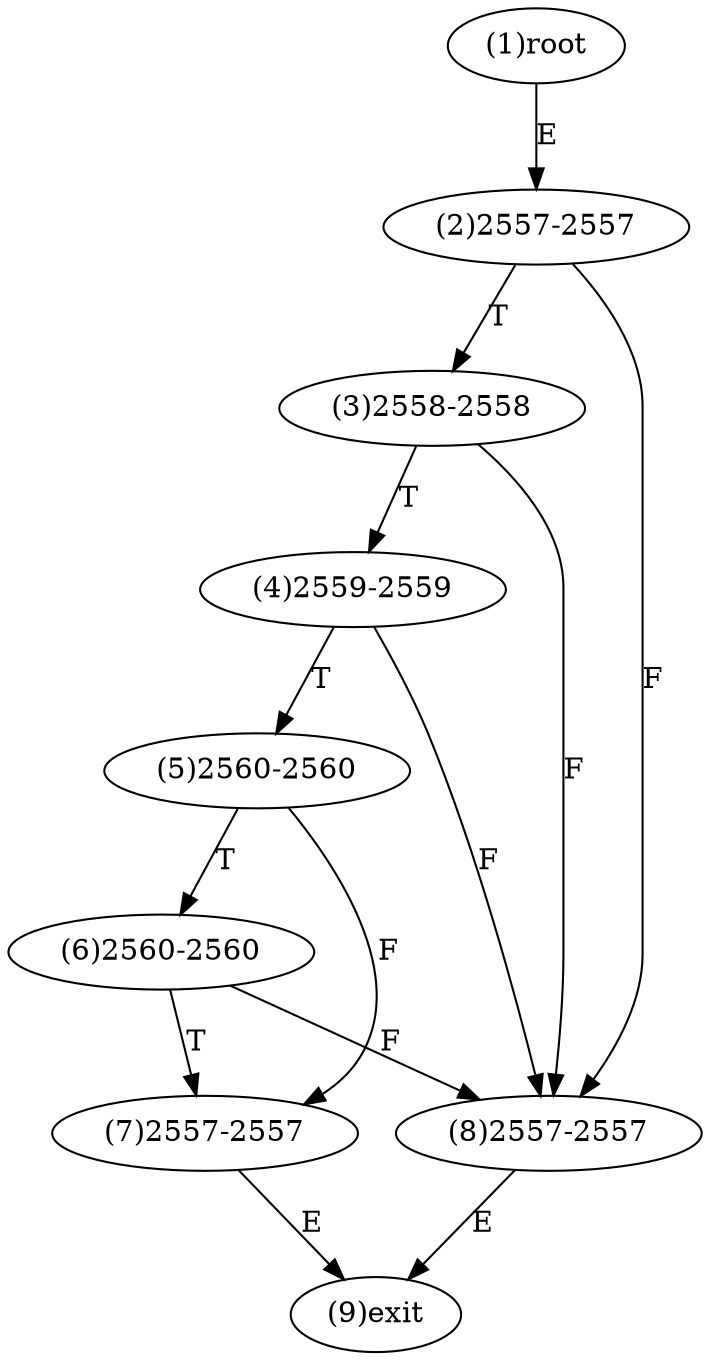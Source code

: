 digraph "" { 
1[ label="(1)root"];
2[ label="(2)2557-2557"];
3[ label="(3)2558-2558"];
4[ label="(4)2559-2559"];
5[ label="(5)2560-2560"];
6[ label="(6)2560-2560"];
7[ label="(7)2557-2557"];
8[ label="(8)2557-2557"];
9[ label="(9)exit"];
1->2[ label="E"];
2->8[ label="F"];
2->3[ label="T"];
3->8[ label="F"];
3->4[ label="T"];
4->8[ label="F"];
4->5[ label="T"];
5->7[ label="F"];
5->6[ label="T"];
6->8[ label="F"];
6->7[ label="T"];
7->9[ label="E"];
8->9[ label="E"];
}